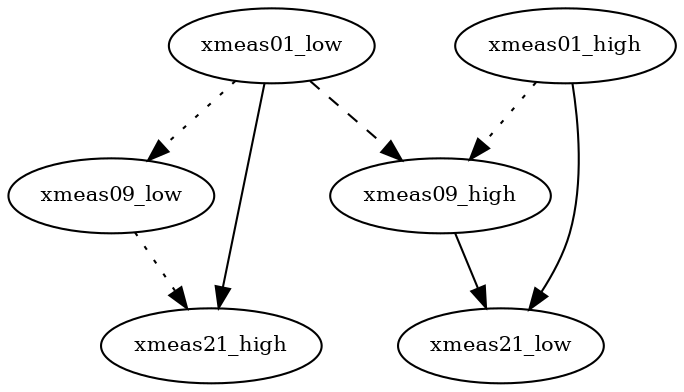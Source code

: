 digraph {
	0 [label=xmeas01_low fontsize=10 shape=oval width=0]
	4 [label=xmeas09_low fontsize=10 shape=oval width=0]
	5 [label=xmeas21_low fontsize=10 shape=oval width=0]
	6 [label=xmeas01_high fontsize=10 shape=oval width=0]
	10 [label=xmeas09_high fontsize=10 shape=oval width=0]
	11 [label=xmeas21_high fontsize=10 shape=oval width=0]
	0 -> 4 [label="" style=dotted]
	6 -> 5 [label="" style=solid]
	10 -> 5 [label="" style=solid]
	0 -> 10 [label="" style=dashed]
	6 -> 10 [label="" style=dotted]
	0 -> 11 [label="" style=solid]
	4 -> 11 [label="" style=dotted]
}

